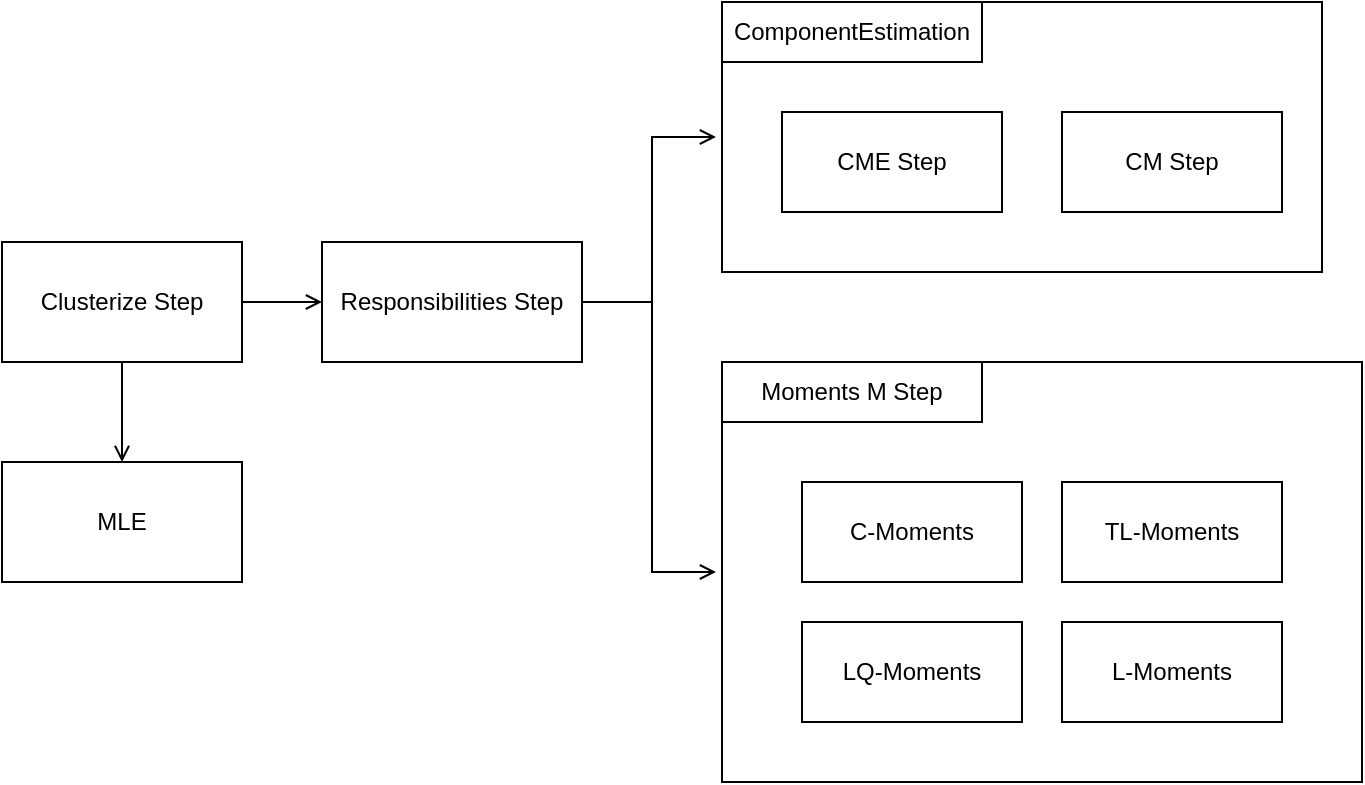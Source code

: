 <mxfile version="28.0.6">
  <diagram name="Страница — 1" id="n95gg-a6Ke8kBzeHCYc-">
    <mxGraphModel grid="1" page="1" gridSize="10" guides="1" tooltips="1" connect="1" arrows="1" fold="1" pageScale="1" pageWidth="827" pageHeight="1169" math="0" shadow="0">
      <root>
        <mxCell id="0" />
        <mxCell id="1" parent="0" />
        <mxCell id="-RmaYpeovM1a3vHn_bZJ-3" style="edgeStyle=orthogonalEdgeStyle;rounded=0;orthogonalLoop=1;jettySize=auto;html=1;endArrow=open;endFill=0;" edge="1" parent="1" source="-RmaYpeovM1a3vHn_bZJ-1" target="-RmaYpeovM1a3vHn_bZJ-2">
          <mxGeometry relative="1" as="geometry" />
        </mxCell>
        <mxCell id="-RmaYpeovM1a3vHn_bZJ-6" style="edgeStyle=orthogonalEdgeStyle;rounded=0;orthogonalLoop=1;jettySize=auto;html=1;endArrow=open;endFill=0;" edge="1" parent="1" source="-RmaYpeovM1a3vHn_bZJ-1" target="-RmaYpeovM1a3vHn_bZJ-5">
          <mxGeometry relative="1" as="geometry" />
        </mxCell>
        <mxCell id="-RmaYpeovM1a3vHn_bZJ-1" value="Clusterize Step" style="rounded=0;whiteSpace=wrap;html=1;" vertex="1" parent="1">
          <mxGeometry x="73" y="470" width="120" height="60" as="geometry" />
        </mxCell>
        <mxCell id="-RmaYpeovM1a3vHn_bZJ-2" value="MLE" style="rounded=0;whiteSpace=wrap;html=1;" vertex="1" parent="1">
          <mxGeometry x="73" y="580" width="120" height="60" as="geometry" />
        </mxCell>
        <mxCell id="-RmaYpeovM1a3vHn_bZJ-13" style="edgeStyle=orthogonalEdgeStyle;rounded=0;orthogonalLoop=1;jettySize=auto;html=1;endArrow=open;endFill=0;" edge="1" parent="1" source="-RmaYpeovM1a3vHn_bZJ-5" target="-RmaYpeovM1a3vHn_bZJ-7">
          <mxGeometry relative="1" as="geometry" />
        </mxCell>
        <mxCell id="-RmaYpeovM1a3vHn_bZJ-27" style="edgeStyle=orthogonalEdgeStyle;rounded=0;orthogonalLoop=1;jettySize=auto;html=1;endArrow=open;endFill=0;" edge="1" parent="1" source="-RmaYpeovM1a3vHn_bZJ-5" target="-RmaYpeovM1a3vHn_bZJ-14">
          <mxGeometry relative="1" as="geometry" />
        </mxCell>
        <mxCell id="-RmaYpeovM1a3vHn_bZJ-5" value="Responsibilities Step" style="rounded=0;whiteSpace=wrap;html=1;" vertex="1" parent="1">
          <mxGeometry x="233" y="470" width="130" height="60" as="geometry" />
        </mxCell>
        <mxCell id="-RmaYpeovM1a3vHn_bZJ-7" value="" style="rounded=0;whiteSpace=wrap;html=1;perimeterSpacing=3;fillColor=none;" vertex="1" parent="1">
          <mxGeometry x="433" y="530" width="320" height="210" as="geometry" />
        </mxCell>
        <mxCell id="-RmaYpeovM1a3vHn_bZJ-8" value="Moments M Step" style="text;html=1;align=center;verticalAlign=middle;whiteSpace=wrap;rounded=0;strokeColor=default;" vertex="1" parent="1">
          <mxGeometry x="433" y="530" width="130" height="30" as="geometry" />
        </mxCell>
        <mxCell id="-RmaYpeovM1a3vHn_bZJ-9" value="C-Moments" style="html=1;whiteSpace=wrap;" vertex="1" parent="1">
          <mxGeometry x="473" y="590" width="110" height="50" as="geometry" />
        </mxCell>
        <mxCell id="-RmaYpeovM1a3vHn_bZJ-10" value="TL-Moments" style="html=1;whiteSpace=wrap;" vertex="1" parent="1">
          <mxGeometry x="603" y="590" width="110" height="50" as="geometry" />
        </mxCell>
        <mxCell id="-RmaYpeovM1a3vHn_bZJ-11" value="LQ-Moments" style="html=1;whiteSpace=wrap;" vertex="1" parent="1">
          <mxGeometry x="473" y="660" width="110" height="50" as="geometry" />
        </mxCell>
        <mxCell id="-RmaYpeovM1a3vHn_bZJ-12" value="&lt;div&gt;L-Moments&lt;/div&gt;" style="html=1;whiteSpace=wrap;" vertex="1" parent="1">
          <mxGeometry x="603" y="660" width="110" height="50" as="geometry" />
        </mxCell>
        <mxCell id="-RmaYpeovM1a3vHn_bZJ-14" value="" style="rounded=0;whiteSpace=wrap;html=1;perimeterSpacing=3;fillColor=none;" vertex="1" parent="1">
          <mxGeometry x="433" y="350" width="300" height="135" as="geometry" />
        </mxCell>
        <mxCell id="-RmaYpeovM1a3vHn_bZJ-15" value="ComponentEstimation" style="text;html=1;align=center;verticalAlign=middle;whiteSpace=wrap;rounded=0;strokeColor=default;" vertex="1" parent="1">
          <mxGeometry x="433" y="350" width="130" height="30" as="geometry" />
        </mxCell>
        <mxCell id="-RmaYpeovM1a3vHn_bZJ-16" value="CM Step" style="html=1;whiteSpace=wrap;" vertex="1" parent="1">
          <mxGeometry x="603" y="405" width="110" height="50" as="geometry" />
        </mxCell>
        <mxCell id="-RmaYpeovM1a3vHn_bZJ-18" value="CME Step" style="html=1;whiteSpace=wrap;" vertex="1" parent="1">
          <mxGeometry x="463" y="405" width="110" height="50" as="geometry" />
        </mxCell>
      </root>
    </mxGraphModel>
  </diagram>
</mxfile>
